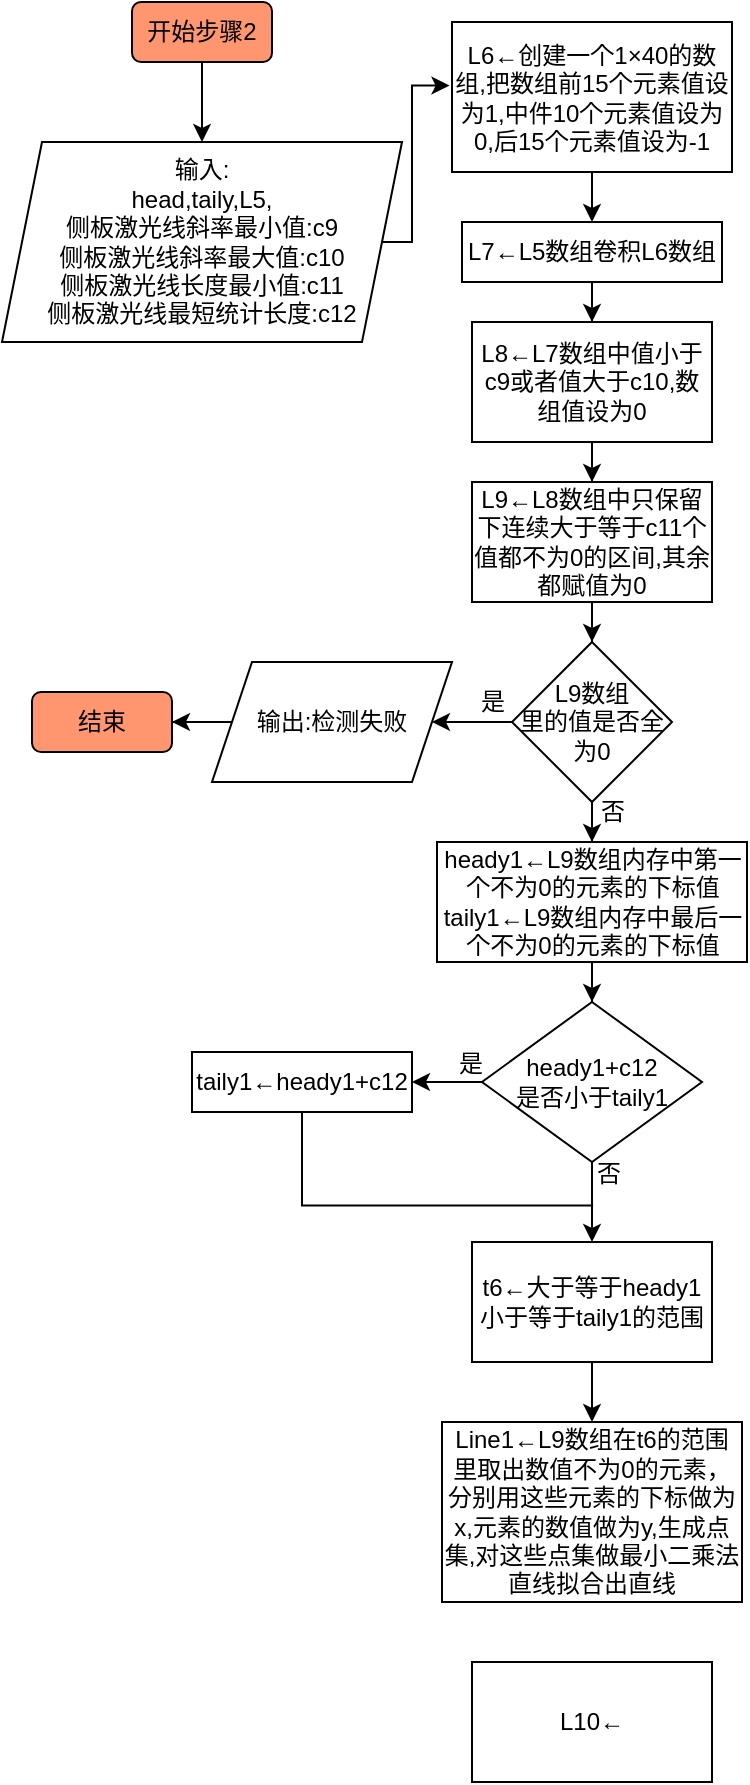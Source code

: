 <mxfile version="20.8.13" type="github">
  <diagram name="第 1 页" id="U26otjXuvCuf7kNrA2Rx">
    <mxGraphModel dx="840" dy="465" grid="1" gridSize="10" guides="1" tooltips="1" connect="1" arrows="1" fold="1" page="1" pageScale="1" pageWidth="827" pageHeight="1169" math="0" shadow="0">
      <root>
        <mxCell id="0" />
        <mxCell id="1" parent="0" />
        <mxCell id="wsKRZQxbZAGPCEgEDLbG-12" value="" style="edgeStyle=orthogonalEdgeStyle;rounded=0;orthogonalLoop=1;jettySize=auto;html=1;" edge="1" parent="1" source="wsKRZQxbZAGPCEgEDLbG-1" target="wsKRZQxbZAGPCEgEDLbG-3">
          <mxGeometry relative="1" as="geometry" />
        </mxCell>
        <mxCell id="wsKRZQxbZAGPCEgEDLbG-1" value="L6←创建一个1×40的数组,把数组前15个元素值设为1,中件10个元素值设为0,后15个元素值设为-1" style="rounded=0;whiteSpace=wrap;html=1;" vertex="1" parent="1">
          <mxGeometry x="230" y="20" width="140" height="75" as="geometry" />
        </mxCell>
        <mxCell id="wsKRZQxbZAGPCEgEDLbG-13" value="" style="edgeStyle=orthogonalEdgeStyle;rounded=0;orthogonalLoop=1;jettySize=auto;html=1;" edge="1" parent="1" source="wsKRZQxbZAGPCEgEDLbG-3" target="wsKRZQxbZAGPCEgEDLbG-4">
          <mxGeometry relative="1" as="geometry" />
        </mxCell>
        <mxCell id="wsKRZQxbZAGPCEgEDLbG-3" value="L7←L5数组卷积L6数组" style="rounded=0;whiteSpace=wrap;html=1;" vertex="1" parent="1">
          <mxGeometry x="235" y="120" width="130" height="30" as="geometry" />
        </mxCell>
        <mxCell id="wsKRZQxbZAGPCEgEDLbG-15" value="" style="edgeStyle=orthogonalEdgeStyle;rounded=0;orthogonalLoop=1;jettySize=auto;html=1;" edge="1" parent="1" source="wsKRZQxbZAGPCEgEDLbG-4" target="wsKRZQxbZAGPCEgEDLbG-14">
          <mxGeometry relative="1" as="geometry" />
        </mxCell>
        <mxCell id="wsKRZQxbZAGPCEgEDLbG-4" value="L8←L7数组中值小于c9或者值大于c10,数组值设为0" style="rounded=0;whiteSpace=wrap;html=1;" vertex="1" parent="1">
          <mxGeometry x="240" y="170" width="120" height="60" as="geometry" />
        </mxCell>
        <mxCell id="wsKRZQxbZAGPCEgEDLbG-8" value="" style="edgeStyle=orthogonalEdgeStyle;rounded=0;orthogonalLoop=1;jettySize=auto;html=1;" edge="1" parent="1" source="wsKRZQxbZAGPCEgEDLbG-5" target="wsKRZQxbZAGPCEgEDLbG-7">
          <mxGeometry relative="1" as="geometry" />
        </mxCell>
        <mxCell id="wsKRZQxbZAGPCEgEDLbG-5" value="开始步骤2" style="rounded=1;whiteSpace=wrap;html=1;fillColor=#FF9670;" vertex="1" parent="1">
          <mxGeometry x="70" y="10" width="70" height="30" as="geometry" />
        </mxCell>
        <mxCell id="wsKRZQxbZAGPCEgEDLbG-9" style="edgeStyle=orthogonalEdgeStyle;rounded=0;orthogonalLoop=1;jettySize=auto;html=1;exitX=1;exitY=0.5;exitDx=0;exitDy=0;entryX=-0.009;entryY=0.424;entryDx=0;entryDy=0;entryPerimeter=0;" edge="1" parent="1" source="wsKRZQxbZAGPCEgEDLbG-7" target="wsKRZQxbZAGPCEgEDLbG-1">
          <mxGeometry relative="1" as="geometry">
            <Array as="points">
              <mxPoint x="210" y="130" />
              <mxPoint x="210" y="52" />
            </Array>
          </mxGeometry>
        </mxCell>
        <mxCell id="wsKRZQxbZAGPCEgEDLbG-7" value="输入:&lt;br&gt;head,taily,L5,&lt;br&gt;侧板激光线斜率最小值:c9&lt;br style=&quot;border-color: var(--border-color);&quot;&gt;侧板激光线斜率最大值:c10&lt;br&gt;侧板激光线长度最小值:c11&lt;br&gt;侧板激光线最短统计长度:c12" style="shape=parallelogram;perimeter=parallelogramPerimeter;whiteSpace=wrap;html=1;fixedSize=1;" vertex="1" parent="1">
          <mxGeometry x="5" y="80" width="200" height="100" as="geometry" />
        </mxCell>
        <mxCell id="wsKRZQxbZAGPCEgEDLbG-17" value="" style="edgeStyle=orthogonalEdgeStyle;rounded=0;orthogonalLoop=1;jettySize=auto;html=1;" edge="1" parent="1" source="wsKRZQxbZAGPCEgEDLbG-14" target="wsKRZQxbZAGPCEgEDLbG-16">
          <mxGeometry relative="1" as="geometry" />
        </mxCell>
        <mxCell id="wsKRZQxbZAGPCEgEDLbG-14" value="L9←L8数组中只保留下连续大于等于c11个值都不为0的区间,其余都赋值为0" style="rounded=0;whiteSpace=wrap;html=1;" vertex="1" parent="1">
          <mxGeometry x="240" y="250" width="120" height="60" as="geometry" />
        </mxCell>
        <mxCell id="wsKRZQxbZAGPCEgEDLbG-19" value="" style="edgeStyle=orthogonalEdgeStyle;rounded=0;orthogonalLoop=1;jettySize=auto;html=1;" edge="1" parent="1" source="wsKRZQxbZAGPCEgEDLbG-16" target="wsKRZQxbZAGPCEgEDLbG-18">
          <mxGeometry relative="1" as="geometry" />
        </mxCell>
        <mxCell id="wsKRZQxbZAGPCEgEDLbG-27" value="" style="edgeStyle=orthogonalEdgeStyle;rounded=0;orthogonalLoop=1;jettySize=auto;html=1;" edge="1" parent="1" source="wsKRZQxbZAGPCEgEDLbG-16" target="wsKRZQxbZAGPCEgEDLbG-26">
          <mxGeometry relative="1" as="geometry" />
        </mxCell>
        <mxCell id="wsKRZQxbZAGPCEgEDLbG-16" value="L9数组&lt;br&gt;里的值是否全为0" style="rhombus;whiteSpace=wrap;html=1;" vertex="1" parent="1">
          <mxGeometry x="260" y="330" width="80" height="80" as="geometry" />
        </mxCell>
        <mxCell id="wsKRZQxbZAGPCEgEDLbG-22" value="" style="edgeStyle=orthogonalEdgeStyle;rounded=0;orthogonalLoop=1;jettySize=auto;html=1;" edge="1" parent="1" source="wsKRZQxbZAGPCEgEDLbG-18" target="wsKRZQxbZAGPCEgEDLbG-21">
          <mxGeometry relative="1" as="geometry" />
        </mxCell>
        <mxCell id="wsKRZQxbZAGPCEgEDLbG-18" value="输出:检测失败" style="shape=parallelogram;perimeter=parallelogramPerimeter;whiteSpace=wrap;html=1;fixedSize=1;" vertex="1" parent="1">
          <mxGeometry x="110" y="340" width="120" height="60" as="geometry" />
        </mxCell>
        <mxCell id="wsKRZQxbZAGPCEgEDLbG-20" value="是" style="text;html=1;align=center;verticalAlign=middle;resizable=0;points=[];autosize=1;strokeColor=none;fillColor=none;" vertex="1" parent="1">
          <mxGeometry x="230" y="345" width="40" height="30" as="geometry" />
        </mxCell>
        <mxCell id="wsKRZQxbZAGPCEgEDLbG-21" value="结束" style="rounded=1;whiteSpace=wrap;html=1;fillColor=#FF9670;" vertex="1" parent="1">
          <mxGeometry x="20" y="355" width="70" height="30" as="geometry" />
        </mxCell>
        <mxCell id="wsKRZQxbZAGPCEgEDLbG-25" value="否" style="text;html=1;align=center;verticalAlign=middle;resizable=0;points=[];autosize=1;strokeColor=none;fillColor=none;" vertex="1" parent="1">
          <mxGeometry x="290" y="400" width="40" height="30" as="geometry" />
        </mxCell>
        <mxCell id="wsKRZQxbZAGPCEgEDLbG-29" value="" style="edgeStyle=orthogonalEdgeStyle;rounded=0;orthogonalLoop=1;jettySize=auto;html=1;" edge="1" parent="1" source="wsKRZQxbZAGPCEgEDLbG-26" target="wsKRZQxbZAGPCEgEDLbG-28">
          <mxGeometry relative="1" as="geometry" />
        </mxCell>
        <mxCell id="wsKRZQxbZAGPCEgEDLbG-26" value="heady1←L9数组内存中第一个不为0的元素的下标值&lt;br&gt;taily1←L9数组内存中最后一个不为0的元素的下标值" style="rounded=0;whiteSpace=wrap;html=1;" vertex="1" parent="1">
          <mxGeometry x="222.5" y="430" width="155" height="60" as="geometry" />
        </mxCell>
        <mxCell id="wsKRZQxbZAGPCEgEDLbG-31" value="" style="edgeStyle=orthogonalEdgeStyle;rounded=0;orthogonalLoop=1;jettySize=auto;html=1;" edge="1" parent="1" source="wsKRZQxbZAGPCEgEDLbG-28" target="wsKRZQxbZAGPCEgEDLbG-30">
          <mxGeometry relative="1" as="geometry" />
        </mxCell>
        <mxCell id="wsKRZQxbZAGPCEgEDLbG-34" value="" style="edgeStyle=orthogonalEdgeStyle;rounded=0;orthogonalLoop=1;jettySize=auto;html=1;" edge="1" parent="1" source="wsKRZQxbZAGPCEgEDLbG-28" target="wsKRZQxbZAGPCEgEDLbG-33">
          <mxGeometry relative="1" as="geometry" />
        </mxCell>
        <mxCell id="wsKRZQxbZAGPCEgEDLbG-28" value="heady1+c12&lt;br&gt;是否小于taily1" style="rhombus;whiteSpace=wrap;html=1;" vertex="1" parent="1">
          <mxGeometry x="245" y="510" width="110" height="80" as="geometry" />
        </mxCell>
        <mxCell id="wsKRZQxbZAGPCEgEDLbG-37" style="edgeStyle=orthogonalEdgeStyle;rounded=0;orthogonalLoop=1;jettySize=auto;html=1;exitX=0.5;exitY=1;exitDx=0;exitDy=0;entryX=0.314;entryY=1.026;entryDx=0;entryDy=0;entryPerimeter=0;endArrow=none;endFill=0;" edge="1" parent="1" source="wsKRZQxbZAGPCEgEDLbG-30" target="wsKRZQxbZAGPCEgEDLbG-36">
          <mxGeometry relative="1" as="geometry">
            <Array as="points">
              <mxPoint x="155" y="612" />
            </Array>
          </mxGeometry>
        </mxCell>
        <mxCell id="wsKRZQxbZAGPCEgEDLbG-30" value="taily1←heady1+c12" style="rounded=0;whiteSpace=wrap;html=1;" vertex="1" parent="1">
          <mxGeometry x="100" y="535" width="110" height="30" as="geometry" />
        </mxCell>
        <mxCell id="wsKRZQxbZAGPCEgEDLbG-32" value="是" style="text;html=1;align=center;verticalAlign=middle;resizable=0;points=[];autosize=1;strokeColor=none;fillColor=none;" vertex="1" parent="1">
          <mxGeometry x="219" y="526" width="40" height="30" as="geometry" />
        </mxCell>
        <mxCell id="wsKRZQxbZAGPCEgEDLbG-39" value="" style="edgeStyle=orthogonalEdgeStyle;rounded=0;orthogonalLoop=1;jettySize=auto;html=1;endArrow=classic;endFill=1;" edge="1" parent="1" source="wsKRZQxbZAGPCEgEDLbG-33" target="wsKRZQxbZAGPCEgEDLbG-38">
          <mxGeometry relative="1" as="geometry" />
        </mxCell>
        <mxCell id="wsKRZQxbZAGPCEgEDLbG-33" value="t6←大于等于heady1小于等于taily1的范围" style="rounded=0;whiteSpace=wrap;html=1;" vertex="1" parent="1">
          <mxGeometry x="240" y="630" width="120" height="60" as="geometry" />
        </mxCell>
        <mxCell id="wsKRZQxbZAGPCEgEDLbG-36" value="否" style="text;html=1;align=center;verticalAlign=middle;resizable=0;points=[];autosize=1;strokeColor=none;fillColor=none;" vertex="1" parent="1">
          <mxGeometry x="288" y="581" width="40" height="30" as="geometry" />
        </mxCell>
        <mxCell id="wsKRZQxbZAGPCEgEDLbG-38" value="Line1←L9数组在t6的范围里取出数值不为0的元素，分别用这些元素的下标做为x,元素的数值做为y,生成点集,对这些点集做最小二乘法直线拟合出直线" style="rounded=0;whiteSpace=wrap;html=1;" vertex="1" parent="1">
          <mxGeometry x="225" y="720" width="150" height="90" as="geometry" />
        </mxCell>
        <mxCell id="wsKRZQxbZAGPCEgEDLbG-41" value="L10←" style="rounded=0;whiteSpace=wrap;html=1;" vertex="1" parent="1">
          <mxGeometry x="240" y="840" width="120" height="60" as="geometry" />
        </mxCell>
      </root>
    </mxGraphModel>
  </diagram>
</mxfile>
